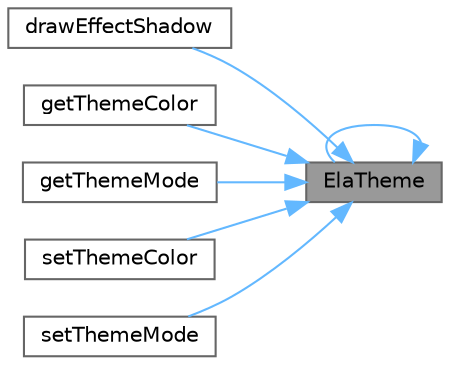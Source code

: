 digraph "ElaTheme"
{
 // LATEX_PDF_SIZE
  bgcolor="transparent";
  edge [fontname=Helvetica,fontsize=10,labelfontname=Helvetica,labelfontsize=10];
  node [fontname=Helvetica,fontsize=10,shape=box,height=0.2,width=0.4];
  rankdir="RL";
  Node1 [id="Node000001",label="ElaTheme",height=0.2,width=0.4,color="gray40", fillcolor="grey60", style="filled", fontcolor="black",tooltip="构造函数，初始化主题管理对象"];
  Node1 -> Node2 [id="edge1_Node000001_Node000002",dir="back",color="steelblue1",style="solid",tooltip=" "];
  Node2 [id="Node000002",label="drawEffectShadow",height=0.2,width=0.4,color="grey40", fillcolor="white", style="filled",URL="$class_ela_theme.html#aae37f35e980bd1fb8fb11f3806a4af17",tooltip="绘制控件阴影效果"];
  Node1 -> Node1 [id="edge2_Node000001_Node000001",dir="back",color="steelblue1",style="solid",tooltip=" "];
  Node1 -> Node3 [id="edge3_Node000001_Node000003",dir="back",color="steelblue1",style="solid",tooltip=" "];
  Node3 [id="Node000003",label="getThemeColor",height=0.2,width=0.4,color="grey40", fillcolor="white", style="filled",URL="$class_ela_theme.html#a064e79934c2c8ab275d2e85e57a5428d",tooltip="获取指定主题模式和主题颜色的颜色值"];
  Node1 -> Node4 [id="edge4_Node000001_Node000004",dir="back",color="steelblue1",style="solid",tooltip=" "];
  Node4 [id="Node000004",label="getThemeMode",height=0.2,width=0.4,color="grey40", fillcolor="white", style="filled",URL="$class_ela_theme.html#a9055da64b460b4e420ae96304ab3fd57",tooltip="获取当前主题模式"];
  Node1 -> Node5 [id="edge5_Node000001_Node000005",dir="back",color="steelblue1",style="solid",tooltip=" "];
  Node5 [id="Node000005",label="setThemeColor",height=0.2,width=0.4,color="grey40", fillcolor="white", style="filled",URL="$class_ela_theme.html#adb9212bc91fc4ede435ba629af68ab27",tooltip="设置指定主题模式和主题颜色的颜色值"];
  Node1 -> Node6 [id="edge6_Node000001_Node000006",dir="back",color="steelblue1",style="solid",tooltip=" "];
  Node6 [id="Node000006",label="setThemeMode",height=0.2,width=0.4,color="grey40", fillcolor="white", style="filled",URL="$class_ela_theme.html#ab7b4dcd373aa8c8b105cf529e45fb22e",tooltip="设置主题模式"];
}
